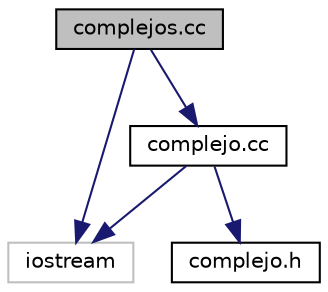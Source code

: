 digraph "complejos.cc"
{
 // LATEX_PDF_SIZE
  edge [fontname="Helvetica",fontsize="10",labelfontname="Helvetica",labelfontsize="10"];
  node [fontname="Helvetica",fontsize="10",shape=record];
  Node1 [label="complejos.cc",height=0.2,width=0.4,color="black", fillcolor="grey75", style="filled", fontcolor="black",tooltip="programa que inicializa dos objetos complejos e imprime en pantalla la suma y resta de estos"];
  Node1 -> Node2 [color="midnightblue",fontsize="10",style="solid",fontname="Helvetica"];
  Node2 [label="iostream",height=0.2,width=0.4,color="grey75", fillcolor="white", style="filled",tooltip=" "];
  Node1 -> Node3 [color="midnightblue",fontsize="10",style="solid",fontname="Helvetica"];
  Node3 [label="complejo.cc",height=0.2,width=0.4,color="black", fillcolor="white", style="filled",URL="$complejo_8cc.html",tooltip="programa que inicializa dos objetos complejos e imprime en pantalla la suma y resta de estos"];
  Node3 -> Node4 [color="midnightblue",fontsize="10",style="solid",fontname="Helvetica"];
  Node4 [label="complejo.h",height=0.2,width=0.4,color="black", fillcolor="white", style="filled",URL="$complejo_8h.html",tooltip="programa que inicializa dos objetos complejos e imprime en pantalla la suma y resta de estos"];
  Node3 -> Node2 [color="midnightblue",fontsize="10",style="solid",fontname="Helvetica"];
}
